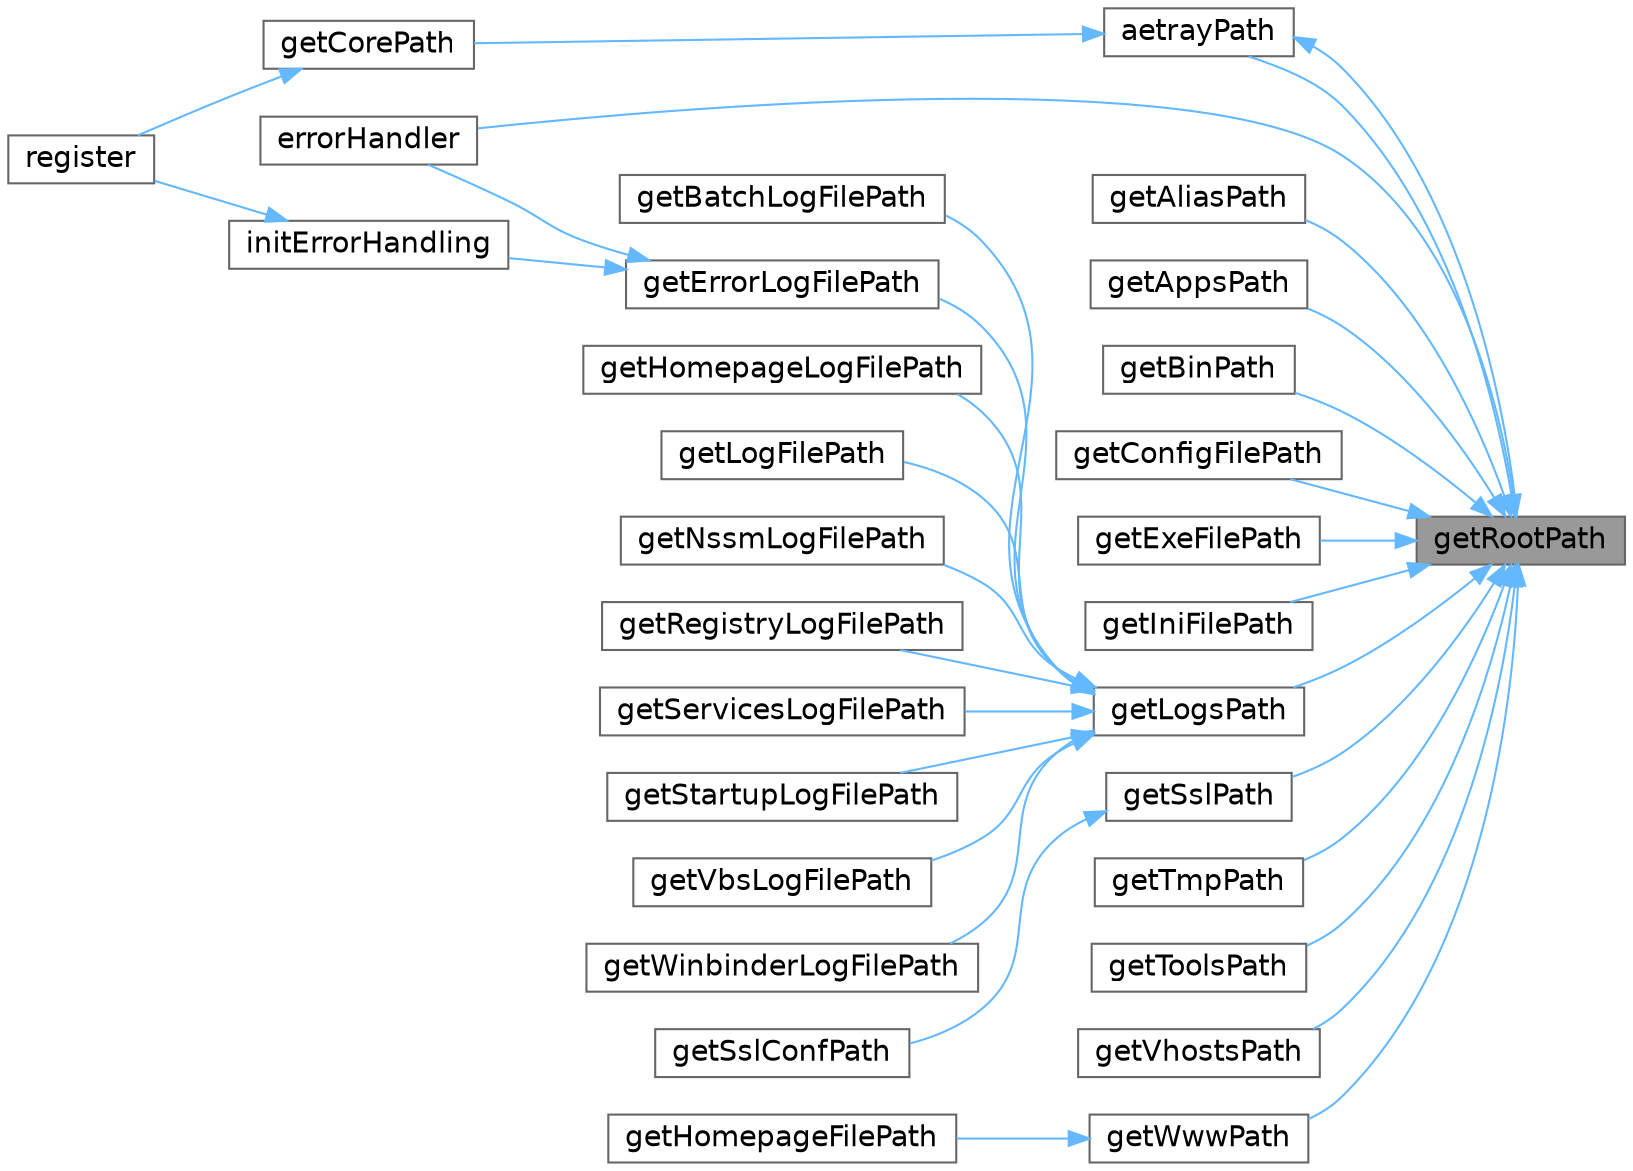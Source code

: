 digraph "getRootPath"
{
 // LATEX_PDF_SIZE
  bgcolor="transparent";
  edge [fontname=Helvetica,fontsize=14,labelfontname=Helvetica,labelfontsize=14];
  node [fontname=Helvetica,fontsize=14,shape=box,height=0.2,width=0.4];
  rankdir="RL";
  Node1 [id="Node000001",label="getRootPath",height=0.2,width=0.4,color="gray40", fillcolor="grey60", style="filled", fontcolor="black",tooltip=" "];
  Node1 -> Node2 [id="edge1_Node000001_Node000002",dir="back",color="steelblue1",style="solid",tooltip=" "];
  Node2 [id="Node000002",label="aetrayPath",height=0.2,width=0.4,color="grey40", fillcolor="white", style="filled",URL="$d8/d73/classRoot.html#a20dfd69a76f7fdf0d9fe335a866d15a3",tooltip=" "];
  Node2 -> Node3 [id="edge2_Node000002_Node000003",dir="back",color="steelblue1",style="solid",tooltip=" "];
  Node3 [id="Node000003",label="getCorePath",height=0.2,width=0.4,color="grey40", fillcolor="white", style="filled",URL="$d8/d73/classRoot.html#aac71703806ea188411a3be8a3a0d025b",tooltip=" "];
  Node3 -> Node4 [id="edge3_Node000003_Node000004",dir="back",color="steelblue1",style="solid",tooltip=" "];
  Node4 [id="Node000004",label="register",height=0.2,width=0.4,color="grey40", fillcolor="white", style="filled",URL="$d8/d73/classRoot.html#acc294a6cc8e69743746820e3d15e3f78",tooltip=" "];
  Node2 -> Node1 [id="edge4_Node000002_Node000001",dir="back",color="steelblue1",style="solid",tooltip=" "];
  Node1 -> Node5 [id="edge5_Node000001_Node000005",dir="back",color="steelblue1",style="solid",tooltip=" "];
  Node5 [id="Node000005",label="errorHandler",height=0.2,width=0.4,color="grey40", fillcolor="white", style="filled",URL="$d8/d73/classRoot.html#a32a869cd9853783596c67c247919d8f4",tooltip=" "];
  Node1 -> Node6 [id="edge6_Node000001_Node000006",dir="back",color="steelblue1",style="solid",tooltip=" "];
  Node6 [id="Node000006",label="getAliasPath",height=0.2,width=0.4,color="grey40", fillcolor="white", style="filled",URL="$d8/d73/classRoot.html#a731a20e8a5739930840881fc12508e48",tooltip=" "];
  Node1 -> Node7 [id="edge7_Node000001_Node000007",dir="back",color="steelblue1",style="solid",tooltip=" "];
  Node7 [id="Node000007",label="getAppsPath",height=0.2,width=0.4,color="grey40", fillcolor="white", style="filled",URL="$d8/d73/classRoot.html#a0c1d65431150c8379fbf936ddfaeed36",tooltip=" "];
  Node1 -> Node8 [id="edge8_Node000001_Node000008",dir="back",color="steelblue1",style="solid",tooltip=" "];
  Node8 [id="Node000008",label="getBinPath",height=0.2,width=0.4,color="grey40", fillcolor="white", style="filled",URL="$d8/d73/classRoot.html#a03b0699386f33642b9064284e3c7f185",tooltip=" "];
  Node1 -> Node9 [id="edge9_Node000001_Node000009",dir="back",color="steelblue1",style="solid",tooltip=" "];
  Node9 [id="Node000009",label="getConfigFilePath",height=0.2,width=0.4,color="grey40", fillcolor="white", style="filled",URL="$d8/d73/classRoot.html#af41622ce5bf6bb7a6f097945e5c25d77",tooltip=" "];
  Node1 -> Node10 [id="edge10_Node000001_Node000010",dir="back",color="steelblue1",style="solid",tooltip=" "];
  Node10 [id="Node000010",label="getExeFilePath",height=0.2,width=0.4,color="grey40", fillcolor="white", style="filled",URL="$d8/d73/classRoot.html#a3377804c4422e9e7f53fa495b365dbce",tooltip=" "];
  Node1 -> Node11 [id="edge11_Node000001_Node000011",dir="back",color="steelblue1",style="solid",tooltip=" "];
  Node11 [id="Node000011",label="getIniFilePath",height=0.2,width=0.4,color="grey40", fillcolor="white", style="filled",URL="$d8/d73/classRoot.html#a5c7149e82071a6bd6d67ab51800e74e4",tooltip=" "];
  Node1 -> Node12 [id="edge12_Node000001_Node000012",dir="back",color="steelblue1",style="solid",tooltip=" "];
  Node12 [id="Node000012",label="getLogsPath",height=0.2,width=0.4,color="grey40", fillcolor="white", style="filled",URL="$d8/d73/classRoot.html#a024b284d65cdb850645eaf2ae2f51218",tooltip=" "];
  Node12 -> Node13 [id="edge13_Node000012_Node000013",dir="back",color="steelblue1",style="solid",tooltip=" "];
  Node13 [id="Node000013",label="getBatchLogFilePath",height=0.2,width=0.4,color="grey40", fillcolor="white", style="filled",URL="$d8/d73/classRoot.html#aa83cb081c37a91a35d36a1af0ea8e344",tooltip=" "];
  Node12 -> Node14 [id="edge14_Node000012_Node000014",dir="back",color="steelblue1",style="solid",tooltip=" "];
  Node14 [id="Node000014",label="getErrorLogFilePath",height=0.2,width=0.4,color="grey40", fillcolor="white", style="filled",URL="$d8/d73/classRoot.html#a92d9ae3a51d3a1317a3e9e01d11eea8b",tooltip=" "];
  Node14 -> Node5 [id="edge15_Node000014_Node000005",dir="back",color="steelblue1",style="solid",tooltip=" "];
  Node14 -> Node15 [id="edge16_Node000014_Node000015",dir="back",color="steelblue1",style="solid",tooltip=" "];
  Node15 [id="Node000015",label="initErrorHandling",height=0.2,width=0.4,color="grey40", fillcolor="white", style="filled",URL="$d8/d73/classRoot.html#afe34a8388a83ac3d0404476c4ba2229f",tooltip=" "];
  Node15 -> Node4 [id="edge17_Node000015_Node000004",dir="back",color="steelblue1",style="solid",tooltip=" "];
  Node12 -> Node16 [id="edge18_Node000012_Node000016",dir="back",color="steelblue1",style="solid",tooltip=" "];
  Node16 [id="Node000016",label="getHomepageLogFilePath",height=0.2,width=0.4,color="grey40", fillcolor="white", style="filled",URL="$d8/d73/classRoot.html#aeeb1ebecf48538705f0399009d39f561",tooltip=" "];
  Node12 -> Node17 [id="edge19_Node000012_Node000017",dir="back",color="steelblue1",style="solid",tooltip=" "];
  Node17 [id="Node000017",label="getLogFilePath",height=0.2,width=0.4,color="grey40", fillcolor="white", style="filled",URL="$d8/d73/classRoot.html#a2d7b4234ba05687b4e8697e257e8363f",tooltip=" "];
  Node12 -> Node18 [id="edge20_Node000012_Node000018",dir="back",color="steelblue1",style="solid",tooltip=" "];
  Node18 [id="Node000018",label="getNssmLogFilePath",height=0.2,width=0.4,color="grey40", fillcolor="white", style="filled",URL="$d8/d73/classRoot.html#a237ac4b797e6e75e06fb947a21d439f6",tooltip=" "];
  Node12 -> Node19 [id="edge21_Node000012_Node000019",dir="back",color="steelblue1",style="solid",tooltip=" "];
  Node19 [id="Node000019",label="getRegistryLogFilePath",height=0.2,width=0.4,color="grey40", fillcolor="white", style="filled",URL="$d8/d73/classRoot.html#aa704746dc83c38c25d0b25c486bef81d",tooltip=" "];
  Node12 -> Node20 [id="edge22_Node000012_Node000020",dir="back",color="steelblue1",style="solid",tooltip=" "];
  Node20 [id="Node000020",label="getServicesLogFilePath",height=0.2,width=0.4,color="grey40", fillcolor="white", style="filled",URL="$d8/d73/classRoot.html#a20237771ff4d8a7f24350366224e9283",tooltip=" "];
  Node12 -> Node21 [id="edge23_Node000012_Node000021",dir="back",color="steelblue1",style="solid",tooltip=" "];
  Node21 [id="Node000021",label="getStartupLogFilePath",height=0.2,width=0.4,color="grey40", fillcolor="white", style="filled",URL="$d8/d73/classRoot.html#a7d339e1190d0ce422830c2a63a2c0d2d",tooltip=" "];
  Node12 -> Node22 [id="edge24_Node000012_Node000022",dir="back",color="steelblue1",style="solid",tooltip=" "];
  Node22 [id="Node000022",label="getVbsLogFilePath",height=0.2,width=0.4,color="grey40", fillcolor="white", style="filled",URL="$d8/d73/classRoot.html#ae6c355092713a32b81285031b92c8e8c",tooltip=" "];
  Node12 -> Node23 [id="edge25_Node000012_Node000023",dir="back",color="steelblue1",style="solid",tooltip=" "];
  Node23 [id="Node000023",label="getWinbinderLogFilePath",height=0.2,width=0.4,color="grey40", fillcolor="white", style="filled",URL="$d8/d73/classRoot.html#a5ecdfd46876840a9f0f82a9ef8307f94",tooltip=" "];
  Node1 -> Node24 [id="edge26_Node000001_Node000024",dir="back",color="steelblue1",style="solid",tooltip=" "];
  Node24 [id="Node000024",label="getSslPath",height=0.2,width=0.4,color="grey40", fillcolor="white", style="filled",URL="$d8/d73/classRoot.html#aa2068c4124117404f3c5c1ce0f1d3f05",tooltip=" "];
  Node24 -> Node25 [id="edge27_Node000024_Node000025",dir="back",color="steelblue1",style="solid",tooltip=" "];
  Node25 [id="Node000025",label="getSslConfPath",height=0.2,width=0.4,color="grey40", fillcolor="white", style="filled",URL="$d8/d73/classRoot.html#a96a0736954420cdff37f6d461a9fef32",tooltip=" "];
  Node1 -> Node26 [id="edge28_Node000001_Node000026",dir="back",color="steelblue1",style="solid",tooltip=" "];
  Node26 [id="Node000026",label="getTmpPath",height=0.2,width=0.4,color="grey40", fillcolor="white", style="filled",URL="$d8/d73/classRoot.html#ab1d36ff05b754729ab58f7639e4cf4bd",tooltip=" "];
  Node1 -> Node27 [id="edge29_Node000001_Node000027",dir="back",color="steelblue1",style="solid",tooltip=" "];
  Node27 [id="Node000027",label="getToolsPath",height=0.2,width=0.4,color="grey40", fillcolor="white", style="filled",URL="$d8/d73/classRoot.html#a3d02377cc5bc316f21a9b0e8d427a878",tooltip=" "];
  Node1 -> Node28 [id="edge30_Node000001_Node000028",dir="back",color="steelblue1",style="solid",tooltip=" "];
  Node28 [id="Node000028",label="getVhostsPath",height=0.2,width=0.4,color="grey40", fillcolor="white", style="filled",URL="$d8/d73/classRoot.html#a41eb3807d8bb3796771470ae58594119",tooltip=" "];
  Node1 -> Node29 [id="edge31_Node000001_Node000029",dir="back",color="steelblue1",style="solid",tooltip=" "];
  Node29 [id="Node000029",label="getWwwPath",height=0.2,width=0.4,color="grey40", fillcolor="white", style="filled",URL="$d8/d73/classRoot.html#a0db32e0e9ddd620757cff21e0d9030d1",tooltip=" "];
  Node29 -> Node30 [id="edge32_Node000029_Node000030",dir="back",color="steelblue1",style="solid",tooltip=" "];
  Node30 [id="Node000030",label="getHomepageFilePath",height=0.2,width=0.4,color="grey40", fillcolor="white", style="filled",URL="$d8/d73/classRoot.html#af52d180350891df0fd75ef789fb1fad4",tooltip=" "];
}
